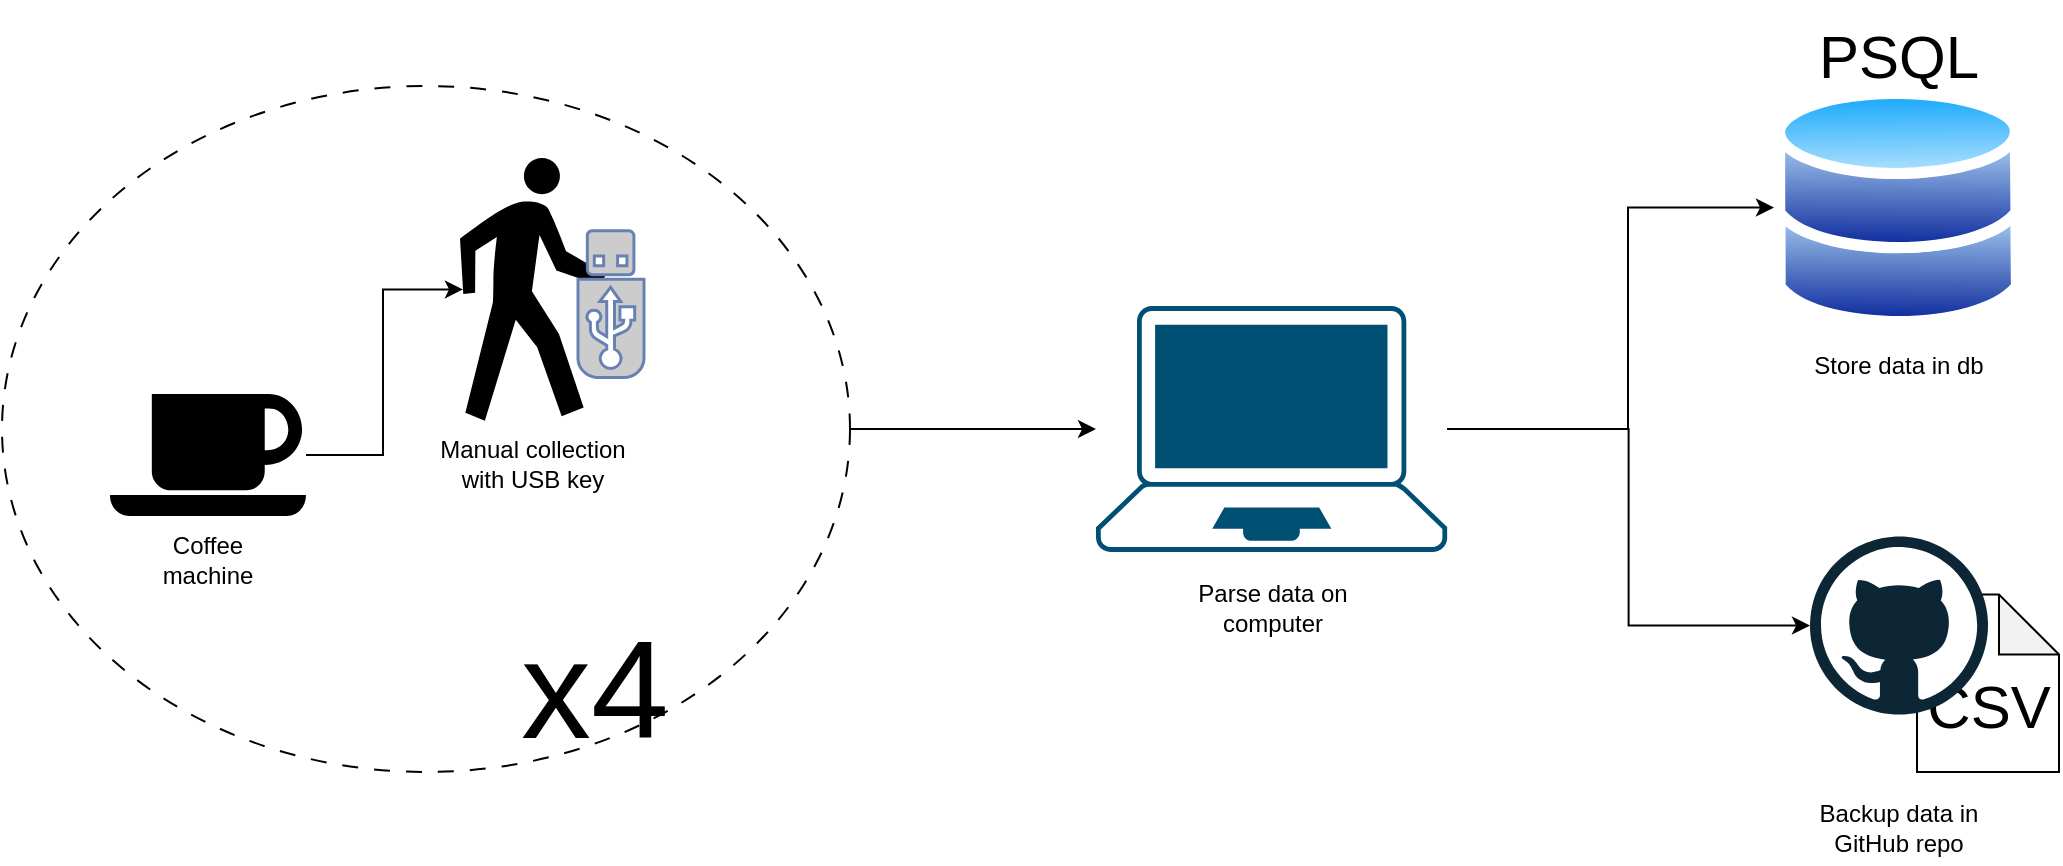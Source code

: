 <mxfile border="50" scale="3" compressed="false" locked="false" version="26.1.1">
  <diagram name="Blank" id="YmL12bMKpDGza6XwsDPr">
    <mxGraphModel dx="3274" dy="1310" grid="0" gridSize="10" guides="1" tooltips="1" connect="1" arrows="1" fold="1" page="0" pageScale="1" pageWidth="827" pageHeight="1169" background="none" math="1" shadow="0">
      <root>
        <mxCell id="X5NqExCQtvZxIxQ7pmgY-0" />
        <mxCell id="1" parent="X5NqExCQtvZxIxQ7pmgY-0" />
        <mxCell id="3PC0X6na9no3xxSYQHZZ-16" style="edgeStyle=orthogonalEdgeStyle;rounded=0;orthogonalLoop=1;jettySize=auto;html=1;" edge="1" parent="1" source="3PC0X6na9no3xxSYQHZZ-12" target="3PC0X6na9no3xxSYQHZZ-7">
          <mxGeometry relative="1" as="geometry" />
        </mxCell>
        <mxCell id="3PC0X6na9no3xxSYQHZZ-12" value="" style="ellipse;whiteSpace=wrap;html=1;dashed=1;dashPattern=8 8;fillColor=none;" vertex="1" parent="1">
          <mxGeometry x="-1014" y="296" width="424" height="343" as="geometry" />
        </mxCell>
        <mxCell id="3PC0X6na9no3xxSYQHZZ-1" value="" style="shape=mxgraph.signs.food.coffee;html=1;pointerEvents=1;fillColor=#000000;strokeColor=none;verticalLabelPosition=bottom;verticalAlign=top;align=center;sketch=0;" vertex="1" parent="1">
          <mxGeometry x="-960" y="450" width="98" height="61" as="geometry" />
        </mxCell>
        <mxCell id="3PC0X6na9no3xxSYQHZZ-4" value="" style="shape=mxgraph.signs.people.walking;html=1;pointerEvents=1;fillColor=#000000;strokeColor=none;verticalLabelPosition=bottom;verticalAlign=top;align=center;sketch=0;" vertex="1" parent="1">
          <mxGeometry x="-785" y="332" width="73" height="131.4" as="geometry" />
        </mxCell>
        <mxCell id="3PC0X6na9no3xxSYQHZZ-18" style="edgeStyle=orthogonalEdgeStyle;rounded=0;orthogonalLoop=1;jettySize=auto;html=1;entryX=0;entryY=0.5;entryDx=0;entryDy=0;" edge="1" parent="1" source="3PC0X6na9no3xxSYQHZZ-7" target="3PC0X6na9no3xxSYQHZZ-8">
          <mxGeometry relative="1" as="geometry">
            <Array as="points">
              <mxPoint x="-201" y="468" />
              <mxPoint x="-201" y="357" />
            </Array>
          </mxGeometry>
        </mxCell>
        <mxCell id="3PC0X6na9no3xxSYQHZZ-19" style="edgeStyle=orthogonalEdgeStyle;rounded=0;orthogonalLoop=1;jettySize=auto;html=1;" edge="1" parent="1" source="3PC0X6na9no3xxSYQHZZ-7" target="3PC0X6na9no3xxSYQHZZ-9">
          <mxGeometry relative="1" as="geometry" />
        </mxCell>
        <mxCell id="3PC0X6na9no3xxSYQHZZ-7" value="" style="points=[[0.13,0.02,0],[0.5,0,0],[0.87,0.02,0],[0.885,0.4,0],[0.985,0.985,0],[0.5,1,0],[0.015,0.985,0],[0.115,0.4,0]];verticalLabelPosition=bottom;sketch=0;html=1;verticalAlign=top;aspect=fixed;align=center;pointerEvents=1;shape=mxgraph.cisco19.laptop;fillColor=#005073;strokeColor=none;" vertex="1" parent="1">
          <mxGeometry x="-467" y="406.05" width="175.57" height="122.9" as="geometry" />
        </mxCell>
        <mxCell id="3PC0X6na9no3xxSYQHZZ-8" value="" style="image;aspect=fixed;perimeter=ellipsePerimeter;html=1;align=center;shadow=0;dashed=0;spacingTop=3;image=img/lib/active_directory/databases.svg;" vertex="1" parent="1">
          <mxGeometry x="-128" y="296" width="124" height="121.52" as="geometry" />
        </mxCell>
        <mxCell id="3PC0X6na9no3xxSYQHZZ-10" value="" style="shape=note;whiteSpace=wrap;html=1;backgroundOutline=1;darkOpacity=0.05;" vertex="1" parent="1">
          <mxGeometry x="-56.5" y="550.25" width="71" height="88.75" as="geometry" />
        </mxCell>
        <mxCell id="3PC0X6na9no3xxSYQHZZ-11" value="Coffee machine" style="text;html=1;align=center;verticalAlign=middle;whiteSpace=wrap;rounded=0;" vertex="1" parent="1">
          <mxGeometry x="-941" y="518" width="60" height="30" as="geometry" />
        </mxCell>
        <mxCell id="3PC0X6na9no3xxSYQHZZ-2" value="" style="fontColor=#0066CC;verticalAlign=top;verticalLabelPosition=bottom;labelPosition=center;align=center;html=1;outlineConnect=0;fillColor=#CCCCCC;strokeColor=#6881B3;gradientColor=none;gradientDirection=north;strokeWidth=2;shape=mxgraph.networks.usb_stick;" vertex="1" parent="1">
          <mxGeometry x="-726" y="368.4" width="33" height="73.33" as="geometry" />
        </mxCell>
        <mxCell id="3PC0X6na9no3xxSYQHZZ-13" value="x4" style="text;html=1;align=center;verticalAlign=middle;whiteSpace=wrap;rounded=0;fontSize=70;" vertex="1" parent="1">
          <mxGeometry x="-754" y="569" width="73" height="56" as="geometry" />
        </mxCell>
        <mxCell id="3PC0X6na9no3xxSYQHZZ-14" value="Manual collection with USB key" style="text;html=1;align=center;verticalAlign=middle;whiteSpace=wrap;rounded=0;" vertex="1" parent="1">
          <mxGeometry x="-797.75" y="467" width="98.5" height="36" as="geometry" />
        </mxCell>
        <mxCell id="3PC0X6na9no3xxSYQHZZ-15" style="edgeStyle=orthogonalEdgeStyle;rounded=0;orthogonalLoop=1;jettySize=auto;html=1;entryX=0.02;entryY=0.5;entryDx=0;entryDy=0;entryPerimeter=0;" edge="1" parent="1" source="3PC0X6na9no3xxSYQHZZ-1" target="3PC0X6na9no3xxSYQHZZ-4">
          <mxGeometry relative="1" as="geometry" />
        </mxCell>
        <mxCell id="3PC0X6na9no3xxSYQHZZ-17" value="Parse data on computer" style="text;html=1;align=center;verticalAlign=middle;whiteSpace=wrap;rounded=0;" vertex="1" parent="1">
          <mxGeometry x="-428.47" y="539" width="98.5" height="36" as="geometry" />
        </mxCell>
        <mxCell id="3PC0X6na9no3xxSYQHZZ-20" value="CSV" style="text;html=1;align=center;verticalAlign=middle;whiteSpace=wrap;rounded=0;fontSize=30;" vertex="1" parent="1">
          <mxGeometry x="-57.5" y="578" width="73" height="56" as="geometry" />
        </mxCell>
        <mxCell id="3PC0X6na9no3xxSYQHZZ-9" value="" style="dashed=0;outlineConnect=0;html=1;align=center;labelPosition=center;verticalLabelPosition=bottom;verticalAlign=top;shape=mxgraph.weblogos.github" vertex="1" parent="1">
          <mxGeometry x="-110" y="521.25" width="89" height="89" as="geometry" />
        </mxCell>
        <mxCell id="3PC0X6na9no3xxSYQHZZ-21" value="Store data in db" style="text;html=1;align=center;verticalAlign=middle;whiteSpace=wrap;rounded=0;" vertex="1" parent="1">
          <mxGeometry x="-115.25" y="417.52" width="98.5" height="36" as="geometry" />
        </mxCell>
        <mxCell id="3PC0X6na9no3xxSYQHZZ-22" value="PSQL" style="text;html=1;align=center;verticalAlign=middle;whiteSpace=wrap;rounded=0;fontSize=30;" vertex="1" parent="1">
          <mxGeometry x="-102.5" y="253" width="73" height="56" as="geometry" />
        </mxCell>
        <mxCell id="3PC0X6na9no3xxSYQHZZ-23" value="Backup data in GitHub repo" style="text;html=1;align=center;verticalAlign=middle;whiteSpace=wrap;rounded=0;" vertex="1" parent="1">
          <mxGeometry x="-115.25" y="649" width="98.5" height="36" as="geometry" />
        </mxCell>
      </root>
    </mxGraphModel>
  </diagram>
</mxfile>
